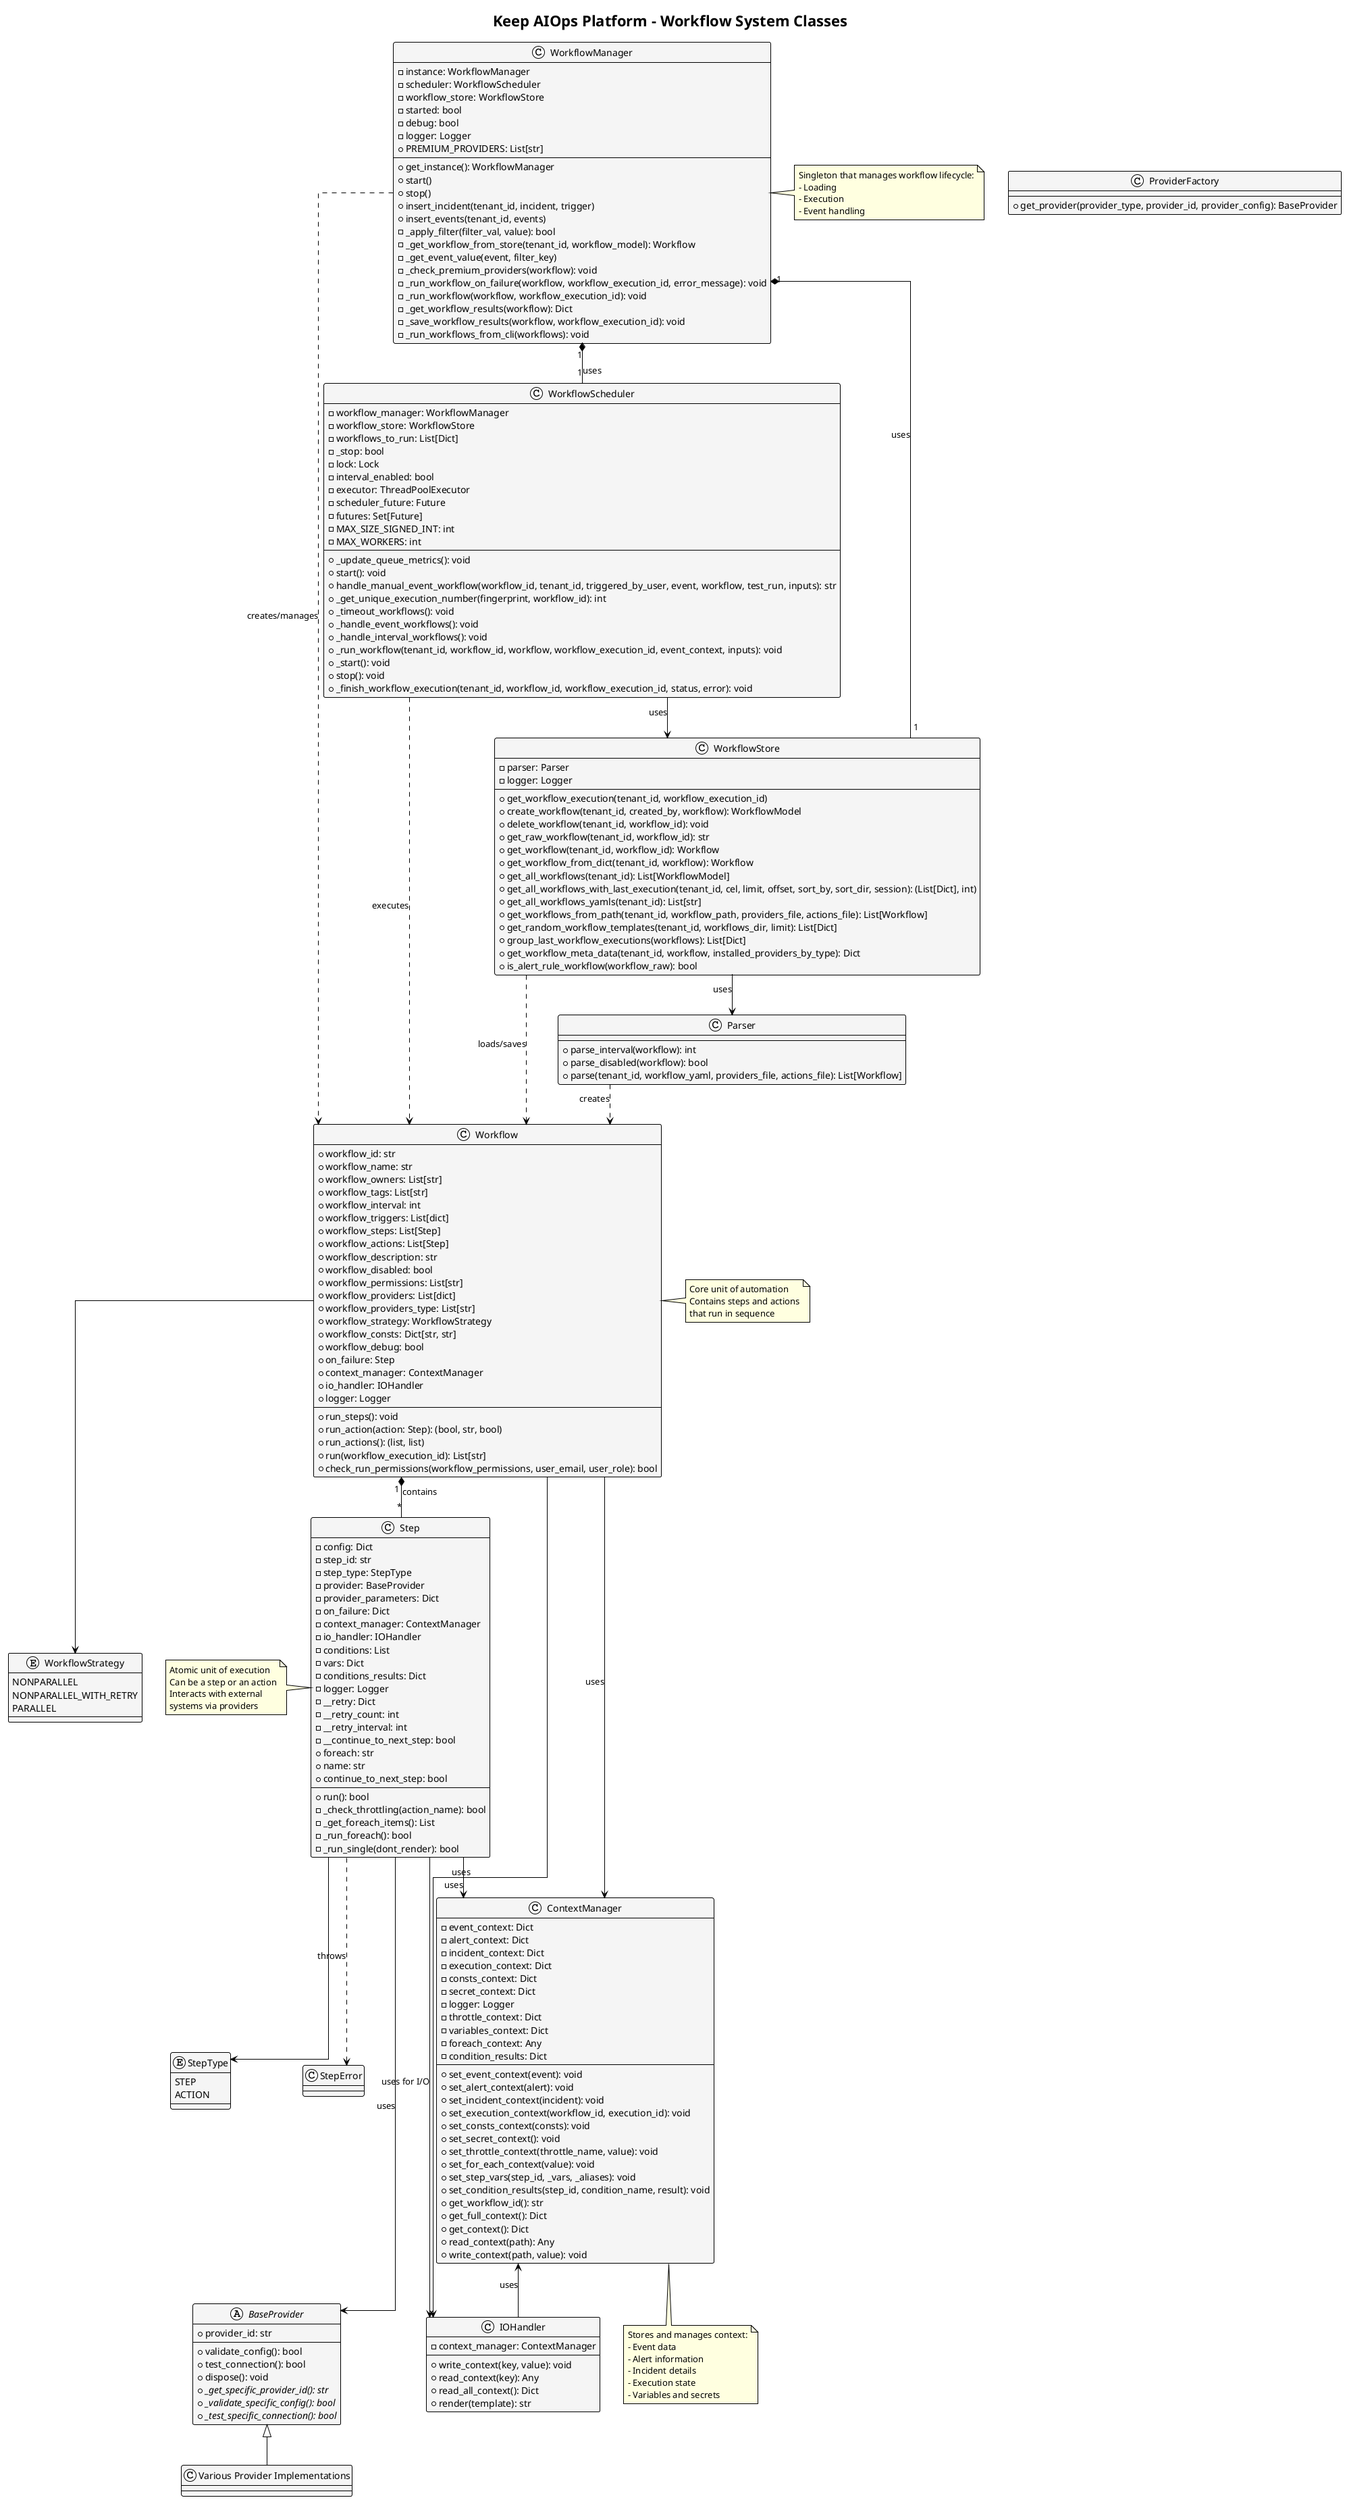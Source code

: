 @startuml Workflow_Class_Diagram_Updated

title Keep AIOps Platform - Workflow System Classes

!theme plain
skinparam linetype ortho
skinparam ClassBackgroundColor WhiteSmoke
skinparam ClassBorderColor Black
skinparam ClassFontColor Black
skinparam NoteBackgroundColor LightYellow
skinparam NoteBorderColor Black

' Core Workflow Classes
class Workflow {
  +workflow_id: str
  +workflow_name: str
  +workflow_owners: List[str]
  +workflow_tags: List[str]
  +workflow_interval: int
  +workflow_triggers: List[dict]
  +workflow_steps: List[Step]
  +workflow_actions: List[Step]
  +workflow_description: str
  +workflow_disabled: bool
  +workflow_permissions: List[str]
  +workflow_providers: List[dict]
  +workflow_providers_type: List[str]
  +workflow_strategy: WorkflowStrategy
  +workflow_consts: Dict[str, str]
  +workflow_debug: bool
  +on_failure: Step
  +context_manager: ContextManager
  +io_handler: IOHandler
  +logger: Logger
  +run_steps(): void
  +run_action(action: Step): (bool, str, bool)
  +run_actions(): (list, list)
  +run(workflow_execution_id): List[str]
  +check_run_permissions(workflow_permissions, user_email, user_role): bool
}

enum WorkflowStrategy {
  NONPARALLEL
  NONPARALLEL_WITH_RETRY
  PARALLEL
}

class WorkflowManager {
  -instance: WorkflowManager
  -scheduler: WorkflowScheduler
  -workflow_store: WorkflowStore
  -started: bool
  -debug: bool
  -logger: Logger
  +PREMIUM_PROVIDERS: List[str]
  +get_instance(): WorkflowManager
  +start()
  +stop()
  +insert_incident(tenant_id, incident, trigger)
  +insert_events(tenant_id, events)
  -_apply_filter(filter_val, value): bool
  -_get_workflow_from_store(tenant_id, workflow_model): Workflow
  -_get_event_value(event, filter_key)
  -_check_premium_providers(workflow): void
  -_run_workflow_on_failure(workflow, workflow_execution_id, error_message): void
  -_run_workflow(workflow, workflow_execution_id): void
  -_get_workflow_results(workflow): Dict
  -_save_workflow_results(workflow, workflow_execution_id): void
  -_run_workflows_from_cli(workflows): void
}

class WorkflowScheduler {
  -workflow_manager: WorkflowManager
  -workflow_store: WorkflowStore
  -workflows_to_run: List[Dict]
  -_stop: bool
  -lock: Lock
  -interval_enabled: bool
  -executor: ThreadPoolExecutor
  -scheduler_future: Future
  -futures: Set[Future]
  -MAX_SIZE_SIGNED_INT: int
  -MAX_WORKERS: int
  +_update_queue_metrics(): void
  +start(): void
  +handle_manual_event_workflow(workflow_id, tenant_id, triggered_by_user, event, workflow, test_run, inputs): str
  +_get_unique_execution_number(fingerprint, workflow_id): int
  +_timeout_workflows(): void
  +_handle_event_workflows(): void
  +_handle_interval_workflows(): void
  +_run_workflow(tenant_id, workflow_id, workflow, workflow_execution_id, event_context, inputs): void
  +_start(): void
  +stop(): void
  +_finish_workflow_execution(tenant_id, workflow_id, workflow_execution_id, status, error): void
}

class WorkflowStore {
  -parser: Parser
  -logger: Logger
  +get_workflow_execution(tenant_id, workflow_execution_id)
  +create_workflow(tenant_id, created_by, workflow): WorkflowModel
  +delete_workflow(tenant_id, workflow_id): void
  +get_raw_workflow(tenant_id, workflow_id): str
  +get_workflow(tenant_id, workflow_id): Workflow
  +get_workflow_from_dict(tenant_id, workflow): Workflow
  +get_all_workflows(tenant_id): List[WorkflowModel]
  +get_all_workflows_with_last_execution(tenant_id, cel, limit, offset, sort_by, sort_dir, session): (List[Dict], int)
  +get_all_workflows_yamls(tenant_id): List[str]
  +get_workflows_from_path(tenant_id, workflow_path, providers_file, actions_file): List[Workflow]
  +get_random_workflow_templates(tenant_id, workflows_dir, limit): List[Dict]
  +group_last_workflow_executions(workflows): List[Dict]
  +get_workflow_meta_data(tenant_id, workflow, installed_providers_by_type): Dict
  +is_alert_rule_workflow(workflow_raw): bool
}

' Step-related Classes
class Step {
  -config: Dict
  -step_id: str
  -step_type: StepType
  -provider: BaseProvider
  -provider_parameters: Dict
  -on_failure: Dict
  -context_manager: ContextManager
  -io_handler: IOHandler
  -conditions: List
  -vars: Dict
  -conditions_results: Dict
  -logger: Logger
  -__retry: Dict
  -__retry_count: int
  -__retry_interval: int
  -__continue_to_next_step: bool
  +foreach: str
  +name: str
  +continue_to_next_step: bool
  +run(): bool
  -_check_throttling(action_name): bool
  -_get_foreach_items(): List
  -_run_foreach(): bool
  -_run_single(dont_render): bool
}

enum StepType {
  STEP
  ACTION
}

class StepError {
}

class IOHandler {
  -context_manager: ContextManager
  +write_context(key, value): void
  +read_context(key): Any
  +read_all_context(): Dict
  +render(template): str
}

class ContextManager {
  -event_context: Dict
  -alert_context: Dict
  -incident_context: Dict
  -execution_context: Dict
  -consts_context: Dict
  -secret_context: Dict
  -logger: Logger
  -throttle_context: Dict
  -variables_context: Dict
  -foreach_context: Any
  -condition_results: Dict
  +set_event_context(event): void
  +set_alert_context(alert): void
  +set_incident_context(incident): void
  +set_execution_context(workflow_id, execution_id): void
  +set_consts_context(consts): void
  +set_secret_context(): void
  +set_throttle_context(throttle_name, value): void
  +set_for_each_context(value): void
  +set_step_vars(step_id, _vars, _aliases): void
  +set_condition_results(step_id, condition_name, result): void
  +get_workflow_id(): str
  +get_full_context(): Dict
  +get_context(): Dict
  +read_context(path): Any
  +write_context(path, value): void
}

' Provider-related Classes
class ProviderFactory {
  +get_provider(provider_type, provider_id, provider_config): BaseProvider
}

abstract class BaseProvider {
  +provider_id: str
  +validate_config(): bool
  +test_connection(): bool
  +dispose(): void
  {abstract} +_get_specific_provider_id(): str
  {abstract} +_validate_specific_config(): bool
  {abstract} +_test_specific_connection(): bool
}

class Parser {
  +parse_interval(workflow): int
  +parse_disabled(workflow): bool
  +parse(tenant_id, workflow_yaml, providers_file, actions_file): List[Workflow]
}

' Relationships
Workflow "1" *-- "*" Step : contains
Workflow --> WorkflowStrategy
Workflow --> ContextManager : uses
Workflow --> IOHandler : uses

WorkflowManager "1" *-- "1" WorkflowScheduler : uses
WorkflowManager "1" *-- "1" WorkflowStore : uses
WorkflowManager ..> Workflow : creates/manages

WorkflowScheduler --> WorkflowStore : uses
WorkflowScheduler ..> Workflow : executes

WorkflowStore ..> Workflow : loads/saves
WorkflowStore --> Parser : uses

Step --> StepType
Step ---> BaseProvider : uses
Step --> ContextManager : uses
Step --> IOHandler : uses for I/O
Step ..> StepError : throws

BaseProvider <|-- "Various Provider Implementations"

Parser ..> Workflow : creates

ContextManager <-- IOHandler : uses

note right of Workflow
  Core unit of automation
  Contains steps and actions
  that run in sequence
end note

note right of WorkflowManager
  Singleton that manages workflow lifecycle:
  - Loading
  - Execution
  - Event handling
end note

note left of Step
  Atomic unit of execution
  Can be a step or an action
  Interacts with external
  systems via providers
end note

note bottom of ContextManager
  Stores and manages context:
  - Event data
  - Alert information
  - Incident details
  - Execution state
  - Variables and secrets
end note

@enduml 